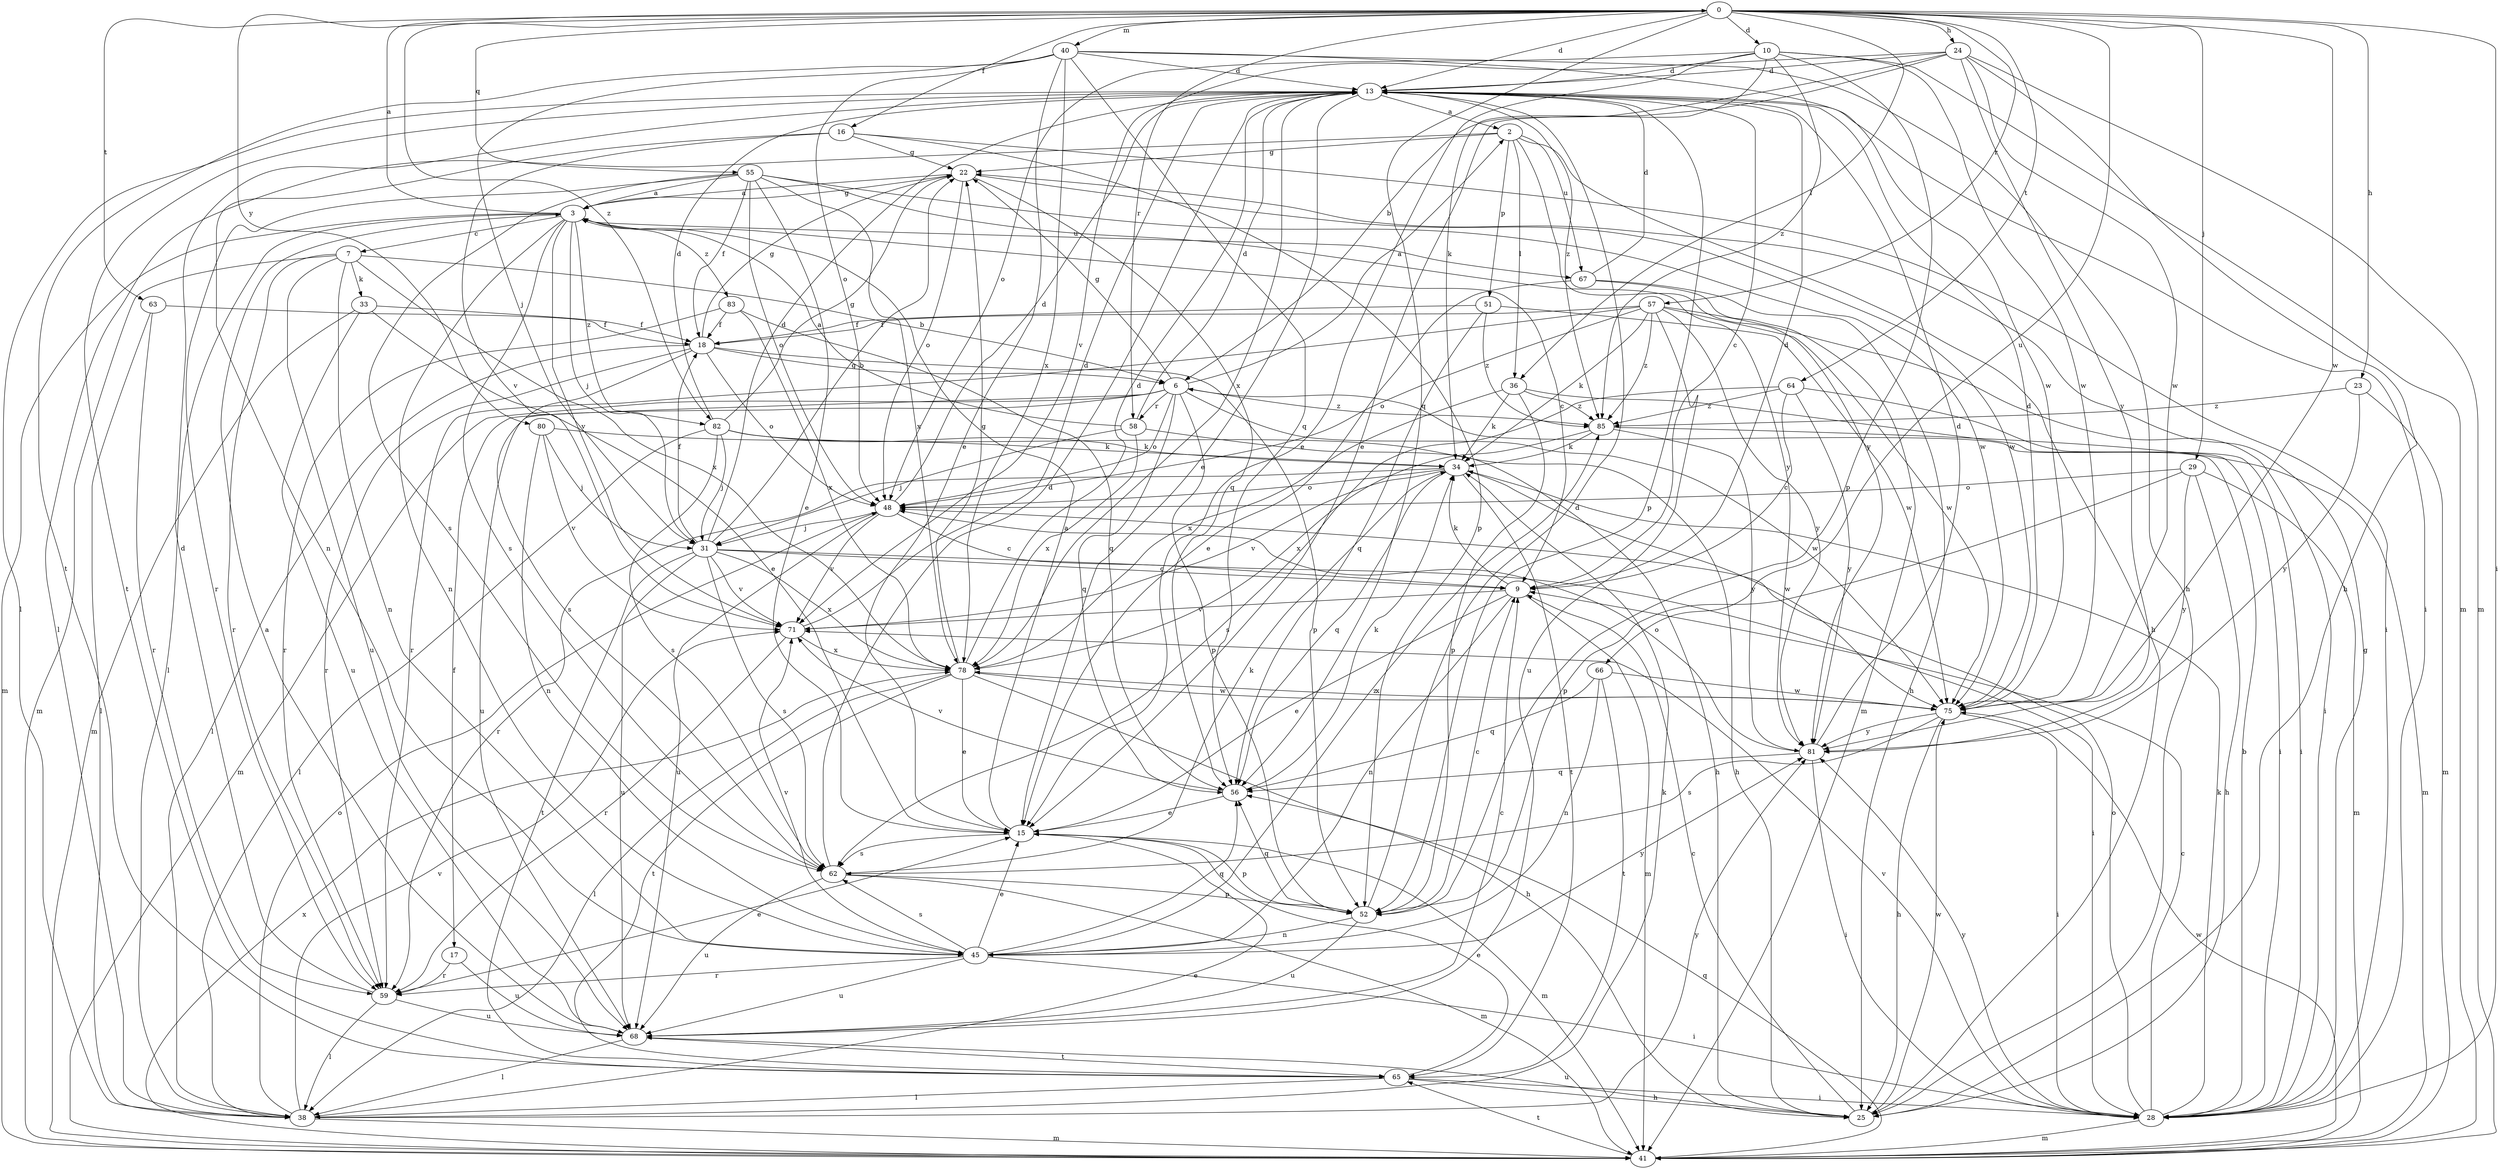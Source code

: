strict digraph  {
0;
2;
3;
6;
7;
9;
10;
13;
15;
16;
17;
18;
22;
23;
24;
25;
28;
29;
31;
33;
34;
36;
38;
40;
41;
45;
48;
51;
52;
55;
56;
57;
58;
59;
62;
63;
64;
65;
66;
67;
68;
71;
75;
78;
80;
81;
82;
83;
85;
0 -> 10  [label=d];
0 -> 13  [label=d];
0 -> 16  [label=f];
0 -> 23  [label=h];
0 -> 24  [label=h];
0 -> 28  [label=i];
0 -> 29  [label=j];
0 -> 36  [label=l];
0 -> 40  [label=m];
0 -> 55  [label=q];
0 -> 56  [label=q];
0 -> 57  [label=r];
0 -> 58  [label=r];
0 -> 63  [label=t];
0 -> 64  [label=t];
0 -> 66  [label=u];
0 -> 75  [label=w];
0 -> 80  [label=y];
0 -> 82  [label=z];
2 -> 22  [label=g];
2 -> 25  [label=h];
2 -> 36  [label=l];
2 -> 38  [label=l];
2 -> 51  [label=p];
2 -> 67  [label=u];
2 -> 81  [label=y];
3 -> 0  [label=a];
3 -> 7  [label=c];
3 -> 9  [label=c];
3 -> 22  [label=g];
3 -> 31  [label=j];
3 -> 38  [label=l];
3 -> 41  [label=m];
3 -> 45  [label=n];
3 -> 62  [label=s];
3 -> 67  [label=u];
3 -> 71  [label=v];
3 -> 82  [label=z];
3 -> 83  [label=z];
6 -> 2  [label=a];
6 -> 17  [label=f];
6 -> 22  [label=g];
6 -> 41  [label=m];
6 -> 48  [label=o];
6 -> 52  [label=p];
6 -> 56  [label=q];
6 -> 58  [label=r];
6 -> 68  [label=u];
6 -> 75  [label=w];
6 -> 85  [label=z];
7 -> 6  [label=b];
7 -> 33  [label=k];
7 -> 41  [label=m];
7 -> 45  [label=n];
7 -> 59  [label=r];
7 -> 68  [label=u];
7 -> 78  [label=x];
9 -> 13  [label=d];
9 -> 15  [label=e];
9 -> 34  [label=k];
9 -> 41  [label=m];
9 -> 45  [label=n];
9 -> 71  [label=v];
10 -> 13  [label=d];
10 -> 15  [label=e];
10 -> 34  [label=k];
10 -> 41  [label=m];
10 -> 48  [label=o];
10 -> 52  [label=p];
10 -> 75  [label=w];
10 -> 85  [label=z];
13 -> 2  [label=a];
13 -> 9  [label=c];
13 -> 15  [label=e];
13 -> 28  [label=i];
13 -> 38  [label=l];
13 -> 52  [label=p];
13 -> 65  [label=t];
13 -> 78  [label=x];
13 -> 85  [label=z];
15 -> 3  [label=a];
15 -> 41  [label=m];
15 -> 52  [label=p];
15 -> 62  [label=s];
16 -> 22  [label=g];
16 -> 28  [label=i];
16 -> 45  [label=n];
16 -> 52  [label=p];
16 -> 71  [label=v];
17 -> 59  [label=r];
17 -> 68  [label=u];
18 -> 6  [label=b];
18 -> 22  [label=g];
18 -> 38  [label=l];
18 -> 48  [label=o];
18 -> 52  [label=p];
18 -> 59  [label=r];
18 -> 62  [label=s];
22 -> 3  [label=a];
22 -> 48  [label=o];
22 -> 56  [label=q];
22 -> 75  [label=w];
23 -> 41  [label=m];
23 -> 81  [label=y];
23 -> 85  [label=z];
24 -> 6  [label=b];
24 -> 13  [label=d];
24 -> 15  [label=e];
24 -> 25  [label=h];
24 -> 41  [label=m];
24 -> 71  [label=v];
24 -> 75  [label=w];
24 -> 81  [label=y];
25 -> 9  [label=c];
25 -> 68  [label=u];
25 -> 75  [label=w];
28 -> 6  [label=b];
28 -> 9  [label=c];
28 -> 22  [label=g];
28 -> 34  [label=k];
28 -> 41  [label=m];
28 -> 48  [label=o];
28 -> 71  [label=v];
28 -> 81  [label=y];
29 -> 25  [label=h];
29 -> 41  [label=m];
29 -> 48  [label=o];
29 -> 52  [label=p];
29 -> 81  [label=y];
31 -> 9  [label=c];
31 -> 13  [label=d];
31 -> 18  [label=f];
31 -> 22  [label=g];
31 -> 28  [label=i];
31 -> 62  [label=s];
31 -> 65  [label=t];
31 -> 68  [label=u];
31 -> 71  [label=v];
31 -> 78  [label=x];
33 -> 15  [label=e];
33 -> 18  [label=f];
33 -> 41  [label=m];
33 -> 68  [label=u];
34 -> 48  [label=o];
34 -> 56  [label=q];
34 -> 59  [label=r];
34 -> 65  [label=t];
34 -> 71  [label=v];
34 -> 75  [label=w];
36 -> 28  [label=i];
36 -> 34  [label=k];
36 -> 52  [label=p];
36 -> 78  [label=x];
36 -> 85  [label=z];
38 -> 15  [label=e];
38 -> 34  [label=k];
38 -> 41  [label=m];
38 -> 48  [label=o];
38 -> 71  [label=v];
38 -> 81  [label=y];
40 -> 13  [label=d];
40 -> 15  [label=e];
40 -> 25  [label=h];
40 -> 31  [label=j];
40 -> 48  [label=o];
40 -> 56  [label=q];
40 -> 65  [label=t];
40 -> 75  [label=w];
40 -> 78  [label=x];
41 -> 56  [label=q];
41 -> 65  [label=t];
41 -> 75  [label=w];
41 -> 78  [label=x];
45 -> 15  [label=e];
45 -> 28  [label=i];
45 -> 56  [label=q];
45 -> 59  [label=r];
45 -> 62  [label=s];
45 -> 68  [label=u];
45 -> 71  [label=v];
45 -> 81  [label=y];
45 -> 85  [label=z];
48 -> 9  [label=c];
48 -> 13  [label=d];
48 -> 31  [label=j];
48 -> 68  [label=u];
48 -> 71  [label=v];
51 -> 18  [label=f];
51 -> 56  [label=q];
51 -> 75  [label=w];
51 -> 85  [label=z];
52 -> 9  [label=c];
52 -> 13  [label=d];
52 -> 45  [label=n];
52 -> 56  [label=q];
52 -> 68  [label=u];
55 -> 3  [label=a];
55 -> 15  [label=e];
55 -> 18  [label=f];
55 -> 48  [label=o];
55 -> 59  [label=r];
55 -> 62  [label=s];
55 -> 75  [label=w];
55 -> 78  [label=x];
55 -> 81  [label=y];
56 -> 15  [label=e];
56 -> 34  [label=k];
56 -> 71  [label=v];
57 -> 18  [label=f];
57 -> 28  [label=i];
57 -> 34  [label=k];
57 -> 48  [label=o];
57 -> 59  [label=r];
57 -> 68  [label=u];
57 -> 75  [label=w];
57 -> 81  [label=y];
57 -> 85  [label=z];
58 -> 3  [label=a];
58 -> 13  [label=d];
58 -> 25  [label=h];
58 -> 31  [label=j];
58 -> 78  [label=x];
59 -> 13  [label=d];
59 -> 15  [label=e];
59 -> 38  [label=l];
59 -> 68  [label=u];
62 -> 13  [label=d];
62 -> 34  [label=k];
62 -> 41  [label=m];
62 -> 52  [label=p];
62 -> 68  [label=u];
63 -> 18  [label=f];
63 -> 38  [label=l];
63 -> 59  [label=r];
64 -> 9  [label=c];
64 -> 28  [label=i];
64 -> 62  [label=s];
64 -> 81  [label=y];
64 -> 85  [label=z];
65 -> 15  [label=e];
65 -> 25  [label=h];
65 -> 28  [label=i];
65 -> 38  [label=l];
66 -> 45  [label=n];
66 -> 56  [label=q];
66 -> 65  [label=t];
66 -> 75  [label=w];
67 -> 13  [label=d];
67 -> 15  [label=e];
67 -> 25  [label=h];
67 -> 41  [label=m];
68 -> 3  [label=a];
68 -> 9  [label=c];
68 -> 38  [label=l];
68 -> 65  [label=t];
71 -> 13  [label=d];
71 -> 59  [label=r];
71 -> 78  [label=x];
75 -> 13  [label=d];
75 -> 25  [label=h];
75 -> 28  [label=i];
75 -> 62  [label=s];
75 -> 78  [label=x];
75 -> 81  [label=y];
78 -> 13  [label=d];
78 -> 15  [label=e];
78 -> 22  [label=g];
78 -> 25  [label=h];
78 -> 38  [label=l];
78 -> 65  [label=t];
78 -> 75  [label=w];
80 -> 31  [label=j];
80 -> 34  [label=k];
80 -> 45  [label=n];
80 -> 71  [label=v];
81 -> 13  [label=d];
81 -> 28  [label=i];
81 -> 48  [label=o];
81 -> 56  [label=q];
82 -> 13  [label=d];
82 -> 22  [label=g];
82 -> 25  [label=h];
82 -> 31  [label=j];
82 -> 34  [label=k];
82 -> 38  [label=l];
82 -> 62  [label=s];
83 -> 18  [label=f];
83 -> 56  [label=q];
83 -> 59  [label=r];
83 -> 78  [label=x];
85 -> 34  [label=k];
85 -> 41  [label=m];
85 -> 78  [label=x];
85 -> 81  [label=y];
}
